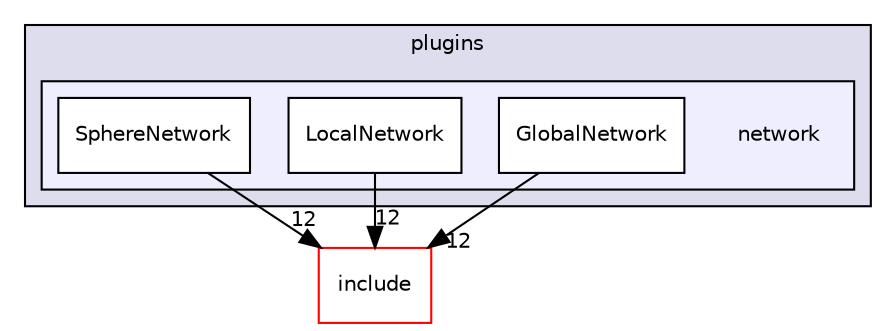digraph "/root/scrimmage/scrimmage/src/plugins/network" {
  compound=true
  node [ fontsize="10", fontname="Helvetica"];
  edge [ labelfontsize="10", labelfontname="Helvetica"];
  subgraph clusterdir_7020b8b7abcceffa3f9f7a2d24718f16 {
    graph [ bgcolor="#ddddee", pencolor="black", label="plugins" fontname="Helvetica", fontsize="10", URL="dir_7020b8b7abcceffa3f9f7a2d24718f16.html"]
  subgraph clusterdir_a947988000fb94fcb137b6a447a87bc1 {
    graph [ bgcolor="#eeeeff", pencolor="black", label="" URL="dir_a947988000fb94fcb137b6a447a87bc1.html"];
    dir_a947988000fb94fcb137b6a447a87bc1 [shape=plaintext label="network"];
    dir_1685ca647652208e90b5efbfc801731b [shape=box label="GlobalNetwork" color="black" fillcolor="white" style="filled" URL="dir_1685ca647652208e90b5efbfc801731b.html"];
    dir_5617b43c2f557bb6848b8fdf25f816bc [shape=box label="LocalNetwork" color="black" fillcolor="white" style="filled" URL="dir_5617b43c2f557bb6848b8fdf25f816bc.html"];
    dir_31ec81cffa7f6b06bbce07ac8a2fe56d [shape=box label="SphereNetwork" color="black" fillcolor="white" style="filled" URL="dir_31ec81cffa7f6b06bbce07ac8a2fe56d.html"];
  }
  }
  dir_d44c64559bbebec7f509842c48db8b23 [shape=box label="include" fillcolor="white" style="filled" color="red" URL="dir_d44c64559bbebec7f509842c48db8b23.html"];
  dir_5617b43c2f557bb6848b8fdf25f816bc->dir_d44c64559bbebec7f509842c48db8b23 [headlabel="12", labeldistance=1.5 headhref="dir_000262_000004.html"];
  dir_31ec81cffa7f6b06bbce07ac8a2fe56d->dir_d44c64559bbebec7f509842c48db8b23 [headlabel="12", labeldistance=1.5 headhref="dir_000263_000004.html"];
  dir_1685ca647652208e90b5efbfc801731b->dir_d44c64559bbebec7f509842c48db8b23 [headlabel="12", labeldistance=1.5 headhref="dir_000261_000004.html"];
}
